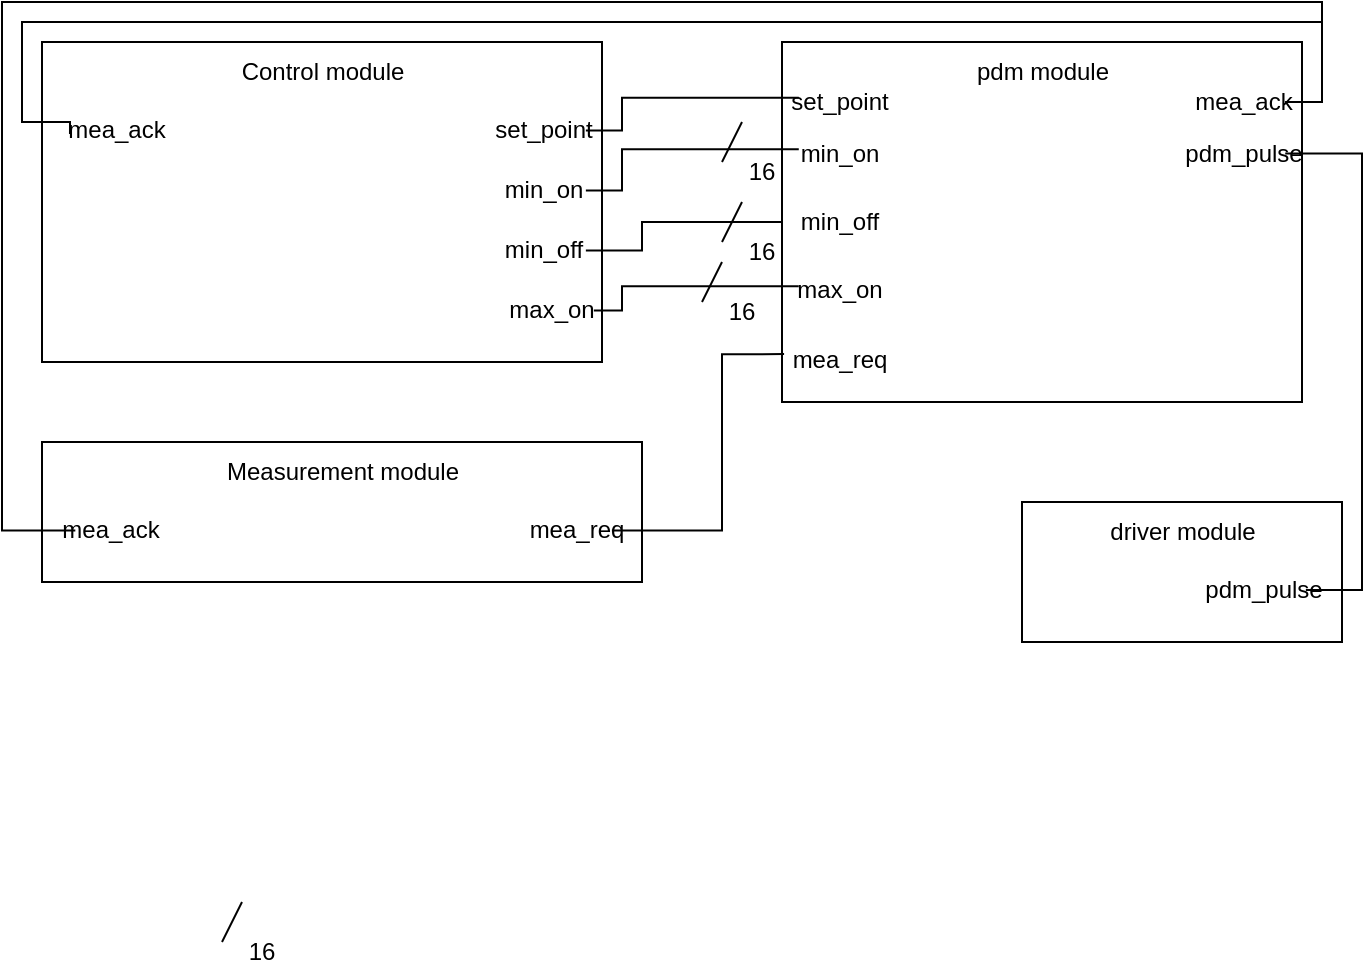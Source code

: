 <mxfile version="24.0.0" type="github">
  <diagram name="Page-1" id="MUlbAWOHpuI2E0oenqgP">
    <mxGraphModel dx="1434" dy="795" grid="1" gridSize="10" guides="1" tooltips="1" connect="1" arrows="1" fold="1" page="1" pageScale="1" pageWidth="850" pageHeight="1100" math="0" shadow="0">
      <root>
        <mxCell id="0" />
        <mxCell id="1" parent="0" />
        <mxCell id="56cxlW9oswRvd2zso15L-16" value="" style="group" vertex="1" connectable="0" parent="1">
          <mxGeometry x="530" y="140" width="260" height="180" as="geometry" />
        </mxCell>
        <mxCell id="56cxlW9oswRvd2zso15L-1" value="" style="rounded=0;whiteSpace=wrap;html=1;" vertex="1" parent="56cxlW9oswRvd2zso15L-16">
          <mxGeometry width="260" height="180" as="geometry" />
        </mxCell>
        <mxCell id="56cxlW9oswRvd2zso15L-3" value="set_point" style="text;html=1;align=center;verticalAlign=middle;whiteSpace=wrap;rounded=0;" vertex="1" parent="56cxlW9oswRvd2zso15L-16">
          <mxGeometry x="8.387" y="25.714" width="41.935" height="8.571" as="geometry" />
        </mxCell>
        <mxCell id="56cxlW9oswRvd2zso15L-5" value="min_on" style="text;html=1;align=center;verticalAlign=middle;whiteSpace=wrap;rounded=0;" vertex="1" parent="56cxlW9oswRvd2zso15L-16">
          <mxGeometry x="8.387" y="51.429" width="41.935" height="8.571" as="geometry" />
        </mxCell>
        <mxCell id="56cxlW9oswRvd2zso15L-6" value="min_off" style="text;html=1;align=center;verticalAlign=middle;whiteSpace=wrap;rounded=0;" vertex="1" parent="56cxlW9oswRvd2zso15L-16">
          <mxGeometry x="8.387" y="85.714" width="41.935" height="8.571" as="geometry" />
        </mxCell>
        <mxCell id="56cxlW9oswRvd2zso15L-7" value="max_on" style="text;html=1;align=center;verticalAlign=middle;whiteSpace=wrap;rounded=0;" vertex="1" parent="56cxlW9oswRvd2zso15L-16">
          <mxGeometry x="8.387" y="120" width="41.935" height="8.571" as="geometry" />
        </mxCell>
        <mxCell id="56cxlW9oswRvd2zso15L-8" value="mea_req" style="text;html=1;align=center;verticalAlign=middle;whiteSpace=wrap;rounded=0;" vertex="1" parent="56cxlW9oswRvd2zso15L-16">
          <mxGeometry x="8.387" y="154.286" width="41.935" height="8.571" as="geometry" />
        </mxCell>
        <mxCell id="56cxlW9oswRvd2zso15L-12" value="mea_ack" style="text;html=1;align=center;verticalAlign=middle;whiteSpace=wrap;rounded=0;" vertex="1" parent="56cxlW9oswRvd2zso15L-16">
          <mxGeometry x="209.677" y="25.714" width="41.935" height="8.571" as="geometry" />
        </mxCell>
        <mxCell id="56cxlW9oswRvd2zso15L-15" value="pdm_pulse" style="text;html=1;align=center;verticalAlign=middle;whiteSpace=wrap;rounded=0;" vertex="1" parent="56cxlW9oswRvd2zso15L-16">
          <mxGeometry x="209.677" y="51.429" width="41.935" height="8.571" as="geometry" />
        </mxCell>
        <mxCell id="56cxlW9oswRvd2zso15L-33" value="pdm module" style="text;html=1;align=center;verticalAlign=middle;whiteSpace=wrap;rounded=0;" vertex="1" parent="56cxlW9oswRvd2zso15L-16">
          <mxGeometry x="69.58" y="10" width="120.833" height="10" as="geometry" />
        </mxCell>
        <mxCell id="56cxlW9oswRvd2zso15L-21" value="" style="group" vertex="1" connectable="0" parent="1">
          <mxGeometry x="160" y="340" width="300" height="70" as="geometry" />
        </mxCell>
        <mxCell id="56cxlW9oswRvd2zso15L-17" value="" style="rounded=0;whiteSpace=wrap;html=1;" vertex="1" parent="56cxlW9oswRvd2zso15L-21">
          <mxGeometry width="300" height="70" as="geometry" />
        </mxCell>
        <mxCell id="56cxlW9oswRvd2zso15L-18" value="Measurement module" style="text;html=1;align=center;verticalAlign=middle;whiteSpace=wrap;rounded=0;" vertex="1" parent="56cxlW9oswRvd2zso15L-21">
          <mxGeometry x="89.583" y="10" width="120.833" height="10" as="geometry" />
        </mxCell>
        <mxCell id="56cxlW9oswRvd2zso15L-19" value="mea_ack" style="text;html=1;align=center;verticalAlign=middle;whiteSpace=wrap;rounded=0;" vertex="1" parent="56cxlW9oswRvd2zso15L-21">
          <mxGeometry x="16.667" y="40" width="34.946" height="8.571" as="geometry" />
        </mxCell>
        <mxCell id="56cxlW9oswRvd2zso15L-20" value="mea_req" style="text;html=1;align=center;verticalAlign=middle;whiteSpace=wrap;rounded=0;" vertex="1" parent="56cxlW9oswRvd2zso15L-21">
          <mxGeometry x="250.003" y="40" width="34.946" height="8.571" as="geometry" />
        </mxCell>
        <mxCell id="56cxlW9oswRvd2zso15L-31" value="" style="group" vertex="1" connectable="0" parent="1">
          <mxGeometry x="160" y="140" width="280" height="160" as="geometry" />
        </mxCell>
        <mxCell id="56cxlW9oswRvd2zso15L-22" value="" style="rounded=0;whiteSpace=wrap;html=1;" vertex="1" parent="56cxlW9oswRvd2zso15L-31">
          <mxGeometry width="280" height="160" as="geometry" />
        </mxCell>
        <mxCell id="56cxlW9oswRvd2zso15L-24" value="&lt;div&gt;Control module&lt;br&gt;&lt;/div&gt;" style="text;html=1;align=center;verticalAlign=middle;whiteSpace=wrap;rounded=0;" vertex="1" parent="56cxlW9oswRvd2zso15L-31">
          <mxGeometry x="79.58" y="10" width="120.833" height="10" as="geometry" />
        </mxCell>
        <mxCell id="56cxlW9oswRvd2zso15L-25" value="mea_ack" style="text;html=1;align=center;verticalAlign=middle;whiteSpace=wrap;rounded=0;" vertex="1" parent="56cxlW9oswRvd2zso15L-31">
          <mxGeometry x="20" y="40" width="34.946" height="8.571" as="geometry" />
        </mxCell>
        <mxCell id="56cxlW9oswRvd2zso15L-26" value="set_point" style="text;html=1;align=center;verticalAlign=middle;whiteSpace=wrap;rounded=0;" vertex="1" parent="56cxlW9oswRvd2zso15L-31">
          <mxGeometry x="230" y="40" width="41.935" height="8.571" as="geometry" />
        </mxCell>
        <mxCell id="56cxlW9oswRvd2zso15L-28" value="min_on" style="text;html=1;align=center;verticalAlign=middle;whiteSpace=wrap;rounded=0;" vertex="1" parent="56cxlW9oswRvd2zso15L-31">
          <mxGeometry x="230" y="70" width="41.935" height="8.571" as="geometry" />
        </mxCell>
        <mxCell id="56cxlW9oswRvd2zso15L-29" value="min_off" style="text;html=1;align=center;verticalAlign=middle;whiteSpace=wrap;rounded=0;" vertex="1" parent="56cxlW9oswRvd2zso15L-31">
          <mxGeometry x="230" y="100" width="41.935" height="8.571" as="geometry" />
        </mxCell>
        <mxCell id="56cxlW9oswRvd2zso15L-30" value="max_on" style="text;html=1;align=center;verticalAlign=middle;whiteSpace=wrap;rounded=0;" vertex="1" parent="56cxlW9oswRvd2zso15L-31">
          <mxGeometry x="234" y="130" width="41.935" height="8.571" as="geometry" />
        </mxCell>
        <mxCell id="56cxlW9oswRvd2zso15L-38" value="" style="group" vertex="1" connectable="0" parent="1">
          <mxGeometry x="650" y="370" width="160" height="70" as="geometry" />
        </mxCell>
        <mxCell id="56cxlW9oswRvd2zso15L-32" value="" style="rounded=0;whiteSpace=wrap;html=1;" vertex="1" parent="56cxlW9oswRvd2zso15L-38">
          <mxGeometry width="160" height="70" as="geometry" />
        </mxCell>
        <mxCell id="56cxlW9oswRvd2zso15L-35" value="driver module" style="text;html=1;align=center;verticalAlign=middle;whiteSpace=wrap;rounded=0;" vertex="1" parent="56cxlW9oswRvd2zso15L-38">
          <mxGeometry x="19.58" y="10" width="120.833" height="10" as="geometry" />
        </mxCell>
        <mxCell id="56cxlW9oswRvd2zso15L-37" value="pdm_pulse" style="text;html=1;align=center;verticalAlign=middle;whiteSpace=wrap;rounded=0;" vertex="1" parent="56cxlW9oswRvd2zso15L-38">
          <mxGeometry x="100" y="40" width="41.935" height="8.571" as="geometry" />
        </mxCell>
        <mxCell id="56cxlW9oswRvd2zso15L-39" style="edgeStyle=orthogonalEdgeStyle;rounded=0;orthogonalLoop=1;jettySize=auto;html=1;entryX=-0.172;entryY=0.7;entryDx=0;entryDy=0;entryPerimeter=0;strokeColor=default;endArrow=none;endFill=0;" edge="1" parent="1" source="56cxlW9oswRvd2zso15L-12" target="56cxlW9oswRvd2zso15L-25">
          <mxGeometry relative="1" as="geometry">
            <Array as="points">
              <mxPoint x="800" y="170" />
              <mxPoint x="800" y="130" />
              <mxPoint x="150" y="130" />
              <mxPoint x="150" y="180" />
              <mxPoint x="174" y="180" />
            </Array>
          </mxGeometry>
        </mxCell>
        <mxCell id="56cxlW9oswRvd2zso15L-40" style="edgeStyle=orthogonalEdgeStyle;rounded=0;orthogonalLoop=1;jettySize=auto;html=1;endArrow=none;endFill=0;" edge="1" parent="1" source="56cxlW9oswRvd2zso15L-15" target="56cxlW9oswRvd2zso15L-37">
          <mxGeometry relative="1" as="geometry">
            <Array as="points">
              <mxPoint x="820" y="196" />
              <mxPoint x="820" y="414" />
            </Array>
          </mxGeometry>
        </mxCell>
        <mxCell id="56cxlW9oswRvd2zso15L-41" style="edgeStyle=orthogonalEdgeStyle;rounded=0;orthogonalLoop=1;jettySize=auto;html=1;entryX=0;entryY=0.5;entryDx=0;entryDy=0;endArrow=none;endFill=0;" edge="1" parent="1" source="56cxlW9oswRvd2zso15L-12" target="56cxlW9oswRvd2zso15L-19">
          <mxGeometry relative="1" as="geometry">
            <Array as="points">
              <mxPoint x="800" y="170" />
              <mxPoint x="800" y="120" />
              <mxPoint x="140" y="120" />
              <mxPoint x="140" y="384" />
            </Array>
          </mxGeometry>
        </mxCell>
        <mxCell id="56cxlW9oswRvd2zso15L-42" style="edgeStyle=orthogonalEdgeStyle;rounded=0;orthogonalLoop=1;jettySize=auto;html=1;entryX=0;entryY=0.25;entryDx=0;entryDy=0;endArrow=none;endFill=0;" edge="1" parent="1" source="56cxlW9oswRvd2zso15L-26" target="56cxlW9oswRvd2zso15L-3">
          <mxGeometry relative="1" as="geometry">
            <Array as="points">
              <mxPoint x="450" y="184" />
              <mxPoint x="450" y="168" />
            </Array>
          </mxGeometry>
        </mxCell>
        <mxCell id="56cxlW9oswRvd2zso15L-43" style="edgeStyle=orthogonalEdgeStyle;rounded=0;orthogonalLoop=1;jettySize=auto;html=1;entryX=0;entryY=0.25;entryDx=0;entryDy=0;endArrow=none;endFill=0;" edge="1" parent="1" source="56cxlW9oswRvd2zso15L-28" target="56cxlW9oswRvd2zso15L-5">
          <mxGeometry relative="1" as="geometry">
            <Array as="points">
              <mxPoint x="450" y="214" />
              <mxPoint x="450" y="194" />
            </Array>
          </mxGeometry>
        </mxCell>
        <mxCell id="56cxlW9oswRvd2zso15L-44" style="edgeStyle=orthogonalEdgeStyle;rounded=0;orthogonalLoop=1;jettySize=auto;html=1;entryX=0;entryY=0.5;entryDx=0;entryDy=0;endArrow=none;endFill=0;" edge="1" parent="1" source="56cxlW9oswRvd2zso15L-29" target="56cxlW9oswRvd2zso15L-1">
          <mxGeometry relative="1" as="geometry">
            <Array as="points">
              <mxPoint x="460" y="244" />
              <mxPoint x="460" y="230" />
            </Array>
          </mxGeometry>
        </mxCell>
        <mxCell id="56cxlW9oswRvd2zso15L-45" style="edgeStyle=orthogonalEdgeStyle;rounded=0;orthogonalLoop=1;jettySize=auto;html=1;entryX=0;entryY=0.25;entryDx=0;entryDy=0;endArrow=none;endFill=0;" edge="1" parent="1" source="56cxlW9oswRvd2zso15L-30" target="56cxlW9oswRvd2zso15L-7">
          <mxGeometry relative="1" as="geometry">
            <Array as="points">
              <mxPoint x="450" y="274" />
              <mxPoint x="450" y="262" />
            </Array>
          </mxGeometry>
        </mxCell>
        <mxCell id="56cxlW9oswRvd2zso15L-46" style="edgeStyle=orthogonalEdgeStyle;rounded=0;orthogonalLoop=1;jettySize=auto;html=1;entryX=0.004;entryY=0.867;entryDx=0;entryDy=0;entryPerimeter=0;endArrow=none;endFill=0;" edge="1" parent="1" source="56cxlW9oswRvd2zso15L-20" target="56cxlW9oswRvd2zso15L-1">
          <mxGeometry relative="1" as="geometry">
            <Array as="points">
              <mxPoint x="500" y="384" />
              <mxPoint x="500" y="296" />
            </Array>
          </mxGeometry>
        </mxCell>
        <mxCell id="56cxlW9oswRvd2zso15L-55" value="" style="group" vertex="1" connectable="0" parent="1">
          <mxGeometry x="250" y="570" width="30" height="30" as="geometry" />
        </mxCell>
        <mxCell id="56cxlW9oswRvd2zso15L-51" value="" style="group" vertex="1" connectable="0" parent="56cxlW9oswRvd2zso15L-55">
          <mxGeometry width="20" height="30" as="geometry" />
        </mxCell>
        <mxCell id="56cxlW9oswRvd2zso15L-47" value="" style="endArrow=none;html=1;rounded=0;" edge="1" parent="56cxlW9oswRvd2zso15L-51">
          <mxGeometry width="50" height="50" relative="1" as="geometry">
            <mxPoint y="20" as="sourcePoint" />
            <mxPoint x="10" as="targetPoint" />
          </mxGeometry>
        </mxCell>
        <mxCell id="56cxlW9oswRvd2zso15L-48" value="16" style="text;html=1;align=center;verticalAlign=middle;whiteSpace=wrap;rounded=0;" vertex="1" parent="56cxlW9oswRvd2zso15L-55">
          <mxGeometry x="10" y="20" width="20" height="10" as="geometry" />
        </mxCell>
        <mxCell id="56cxlW9oswRvd2zso15L-56" value="" style="group" vertex="1" connectable="0" parent="1">
          <mxGeometry x="500" y="220" width="30" height="30" as="geometry" />
        </mxCell>
        <mxCell id="56cxlW9oswRvd2zso15L-57" value="" style="group" vertex="1" connectable="0" parent="56cxlW9oswRvd2zso15L-56">
          <mxGeometry width="20" height="30" as="geometry" />
        </mxCell>
        <mxCell id="56cxlW9oswRvd2zso15L-58" value="" style="endArrow=none;html=1;rounded=0;" edge="1" parent="56cxlW9oswRvd2zso15L-57">
          <mxGeometry width="50" height="50" relative="1" as="geometry">
            <mxPoint y="20" as="sourcePoint" />
            <mxPoint x="10" as="targetPoint" />
          </mxGeometry>
        </mxCell>
        <mxCell id="56cxlW9oswRvd2zso15L-59" value="16" style="text;html=1;align=center;verticalAlign=middle;whiteSpace=wrap;rounded=0;" vertex="1" parent="56cxlW9oswRvd2zso15L-56">
          <mxGeometry x="10" y="20" width="20" height="10" as="geometry" />
        </mxCell>
        <mxCell id="56cxlW9oswRvd2zso15L-64" value="" style="group" vertex="1" connectable="0" parent="1">
          <mxGeometry x="500" y="180" width="30" height="30" as="geometry" />
        </mxCell>
        <mxCell id="56cxlW9oswRvd2zso15L-65" value="" style="group" vertex="1" connectable="0" parent="56cxlW9oswRvd2zso15L-64">
          <mxGeometry width="20" height="30" as="geometry" />
        </mxCell>
        <mxCell id="56cxlW9oswRvd2zso15L-66" value="" style="endArrow=none;html=1;rounded=0;" edge="1" parent="56cxlW9oswRvd2zso15L-65">
          <mxGeometry width="50" height="50" relative="1" as="geometry">
            <mxPoint y="20" as="sourcePoint" />
            <mxPoint x="10" as="targetPoint" />
          </mxGeometry>
        </mxCell>
        <mxCell id="56cxlW9oswRvd2zso15L-67" value="16" style="text;html=1;align=center;verticalAlign=middle;whiteSpace=wrap;rounded=0;" vertex="1" parent="56cxlW9oswRvd2zso15L-64">
          <mxGeometry x="10" y="20" width="20" height="10" as="geometry" />
        </mxCell>
        <mxCell id="56cxlW9oswRvd2zso15L-69" value="" style="group" vertex="1" connectable="0" parent="1">
          <mxGeometry x="490" y="250" width="30" height="30" as="geometry" />
        </mxCell>
        <mxCell id="56cxlW9oswRvd2zso15L-70" value="" style="group" vertex="1" connectable="0" parent="56cxlW9oswRvd2zso15L-69">
          <mxGeometry width="20" height="30" as="geometry" />
        </mxCell>
        <mxCell id="56cxlW9oswRvd2zso15L-71" value="" style="endArrow=none;html=1;rounded=0;" edge="1" parent="56cxlW9oswRvd2zso15L-70">
          <mxGeometry width="50" height="50" relative="1" as="geometry">
            <mxPoint y="20" as="sourcePoint" />
            <mxPoint x="10" as="targetPoint" />
          </mxGeometry>
        </mxCell>
        <mxCell id="56cxlW9oswRvd2zso15L-72" value="16" style="text;html=1;align=center;verticalAlign=middle;whiteSpace=wrap;rounded=0;" vertex="1" parent="56cxlW9oswRvd2zso15L-69">
          <mxGeometry x="10" y="20" width="20" height="10" as="geometry" />
        </mxCell>
      </root>
    </mxGraphModel>
  </diagram>
</mxfile>
